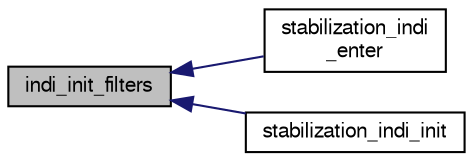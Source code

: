 digraph "indi_init_filters"
{
  edge [fontname="FreeSans",fontsize="10",labelfontname="FreeSans",labelfontsize="10"];
  node [fontname="FreeSans",fontsize="10",shape=record];
  rankdir="LR";
  Node1 [label="indi_init_filters",height=0.2,width=0.4,color="black", fillcolor="grey75", style="filled", fontcolor="black"];
  Node1 -> Node2 [dir="back",color="midnightblue",fontsize="10",style="solid",fontname="FreeSans"];
  Node2 [label="stabilization_indi\l_enter",height=0.2,width=0.4,color="black", fillcolor="white", style="filled",URL="$stabilization__indi__simple_8c.html#a121fd732c65156adade05ffb27fbaf52",tooltip="Function that resets important values upon engaging INDI. "];
  Node1 -> Node3 [dir="back",color="midnightblue",fontsize="10",style="solid",fontname="FreeSans"];
  Node3 [label="stabilization_indi_init",height=0.2,width=0.4,color="black", fillcolor="white", style="filled",URL="$stabilization__indi__simple_8c.html#a9b355db7dd60fd053f3fff04eccdc11b",tooltip="Function that initializes important values upon engaging INDI. "];
}
